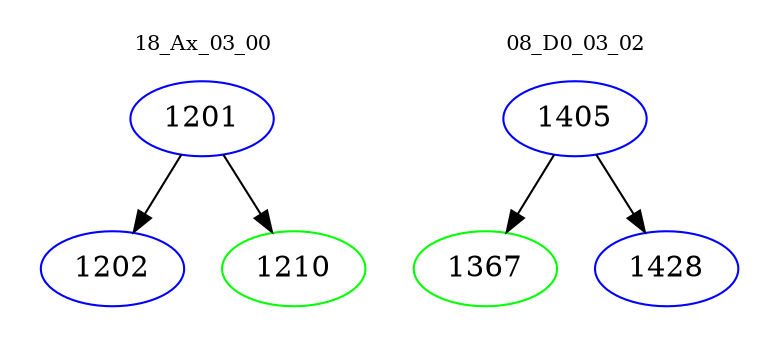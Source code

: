 digraph{
subgraph cluster_0 {
color = white
label = "18_Ax_03_00";
fontsize=10;
T0_1201 [label="1201", color="blue"]
T0_1201 -> T0_1202 [color="black"]
T0_1202 [label="1202", color="blue"]
T0_1201 -> T0_1210 [color="black"]
T0_1210 [label="1210", color="green"]
}
subgraph cluster_1 {
color = white
label = "08_D0_03_02";
fontsize=10;
T1_1405 [label="1405", color="blue"]
T1_1405 -> T1_1367 [color="black"]
T1_1367 [label="1367", color="green"]
T1_1405 -> T1_1428 [color="black"]
T1_1428 [label="1428", color="blue"]
}
}

